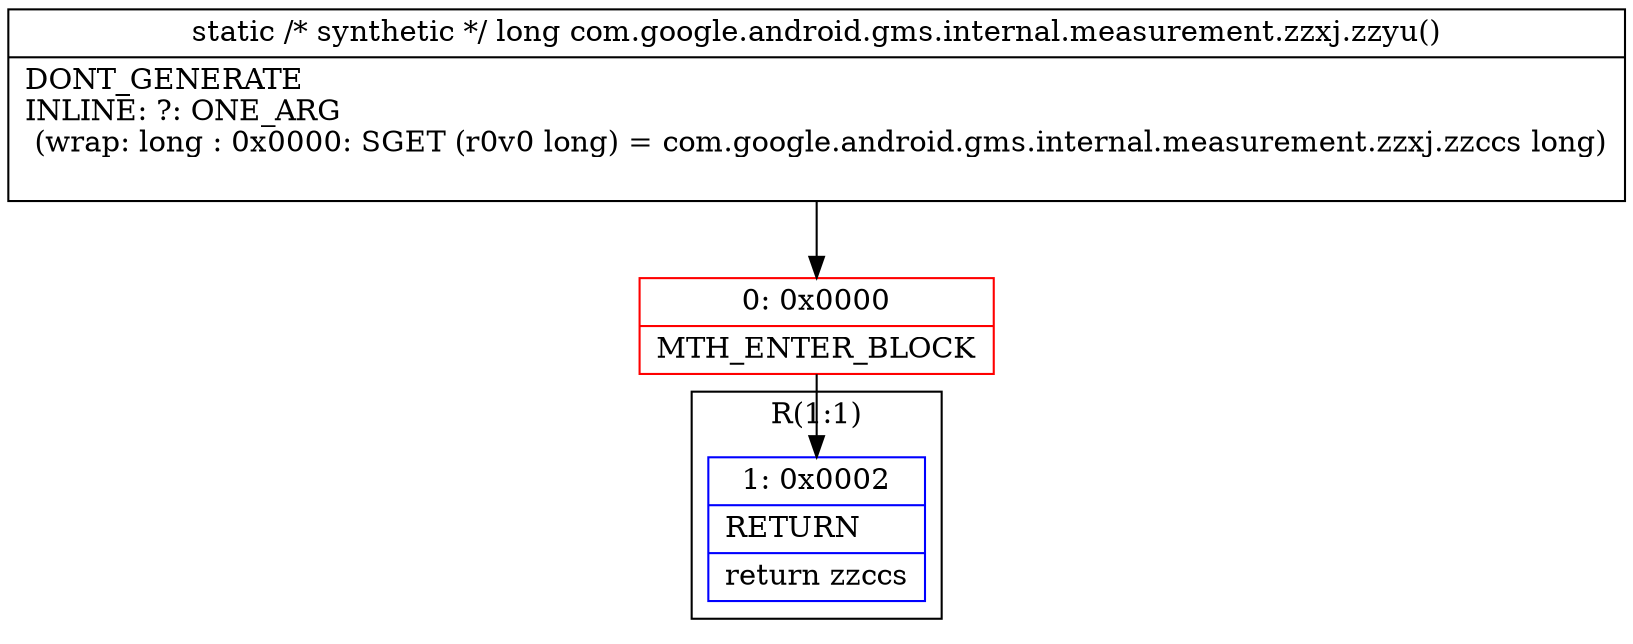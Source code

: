 digraph "CFG forcom.google.android.gms.internal.measurement.zzxj.zzyu()J" {
subgraph cluster_Region_1553302315 {
label = "R(1:1)";
node [shape=record,color=blue];
Node_1 [shape=record,label="{1\:\ 0x0002|RETURN\l|return zzccs\l}"];
}
Node_0 [shape=record,color=red,label="{0\:\ 0x0000|MTH_ENTER_BLOCK\l}"];
MethodNode[shape=record,label="{static \/* synthetic *\/ long com.google.android.gms.internal.measurement.zzxj.zzyu()  | DONT_GENERATE\lINLINE: ?: ONE_ARG  \l  (wrap: long : 0x0000: SGET  (r0v0 long) =  com.google.android.gms.internal.measurement.zzxj.zzccs long)\l\l}"];
MethodNode -> Node_0;
Node_0 -> Node_1;
}

